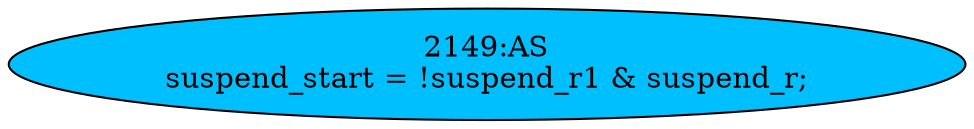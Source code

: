 strict digraph "" {
	node [label="\N"];
	"2149:AS"	 [ast="<pyverilog.vparser.ast.Assign object at 0x7f0a38dbbe10>",
		def_var="['suspend_start']",
		fillcolor=deepskyblue,
		label="2149:AS
suspend_start = !suspend_r1 & suspend_r;",
		statements="[]",
		style=filled,
		typ=Assign,
		use_var="['suspend_r1', 'suspend_r']"];
}
